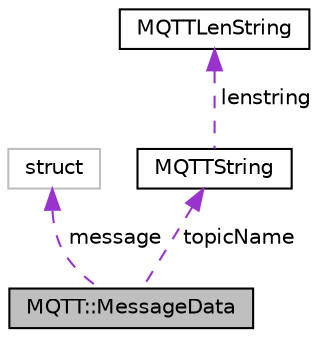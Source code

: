 digraph "MQTT::MessageData"
{
  edge [fontname="Helvetica",fontsize="10",labelfontname="Helvetica",labelfontsize="10"];
  node [fontname="Helvetica",fontsize="10",shape=record];
  Node1 [label="MQTT::MessageData",height=0.2,width=0.4,color="black", fillcolor="grey75", style="filled", fontcolor="black"];
  Node2 -> Node1 [dir="back",color="darkorchid3",fontsize="10",style="dashed",label=" message" ,fontname="Helvetica"];
  Node2 [label="struct",height=0.2,width=0.4,color="grey75", fillcolor="white", style="filled"];
  Node3 -> Node1 [dir="back",color="darkorchid3",fontsize="10",style="dashed",label=" topicName" ,fontname="Helvetica"];
  Node3 [label="MQTTString",height=0.2,width=0.4,color="black", fillcolor="white", style="filled",URL="$struct_m_q_t_t_string.html"];
  Node4 -> Node3 [dir="back",color="darkorchid3",fontsize="10",style="dashed",label=" lenstring" ,fontname="Helvetica"];
  Node4 [label="MQTTLenString",height=0.2,width=0.4,color="black", fillcolor="white", style="filled",URL="$struct_m_q_t_t_len_string.html"];
}

